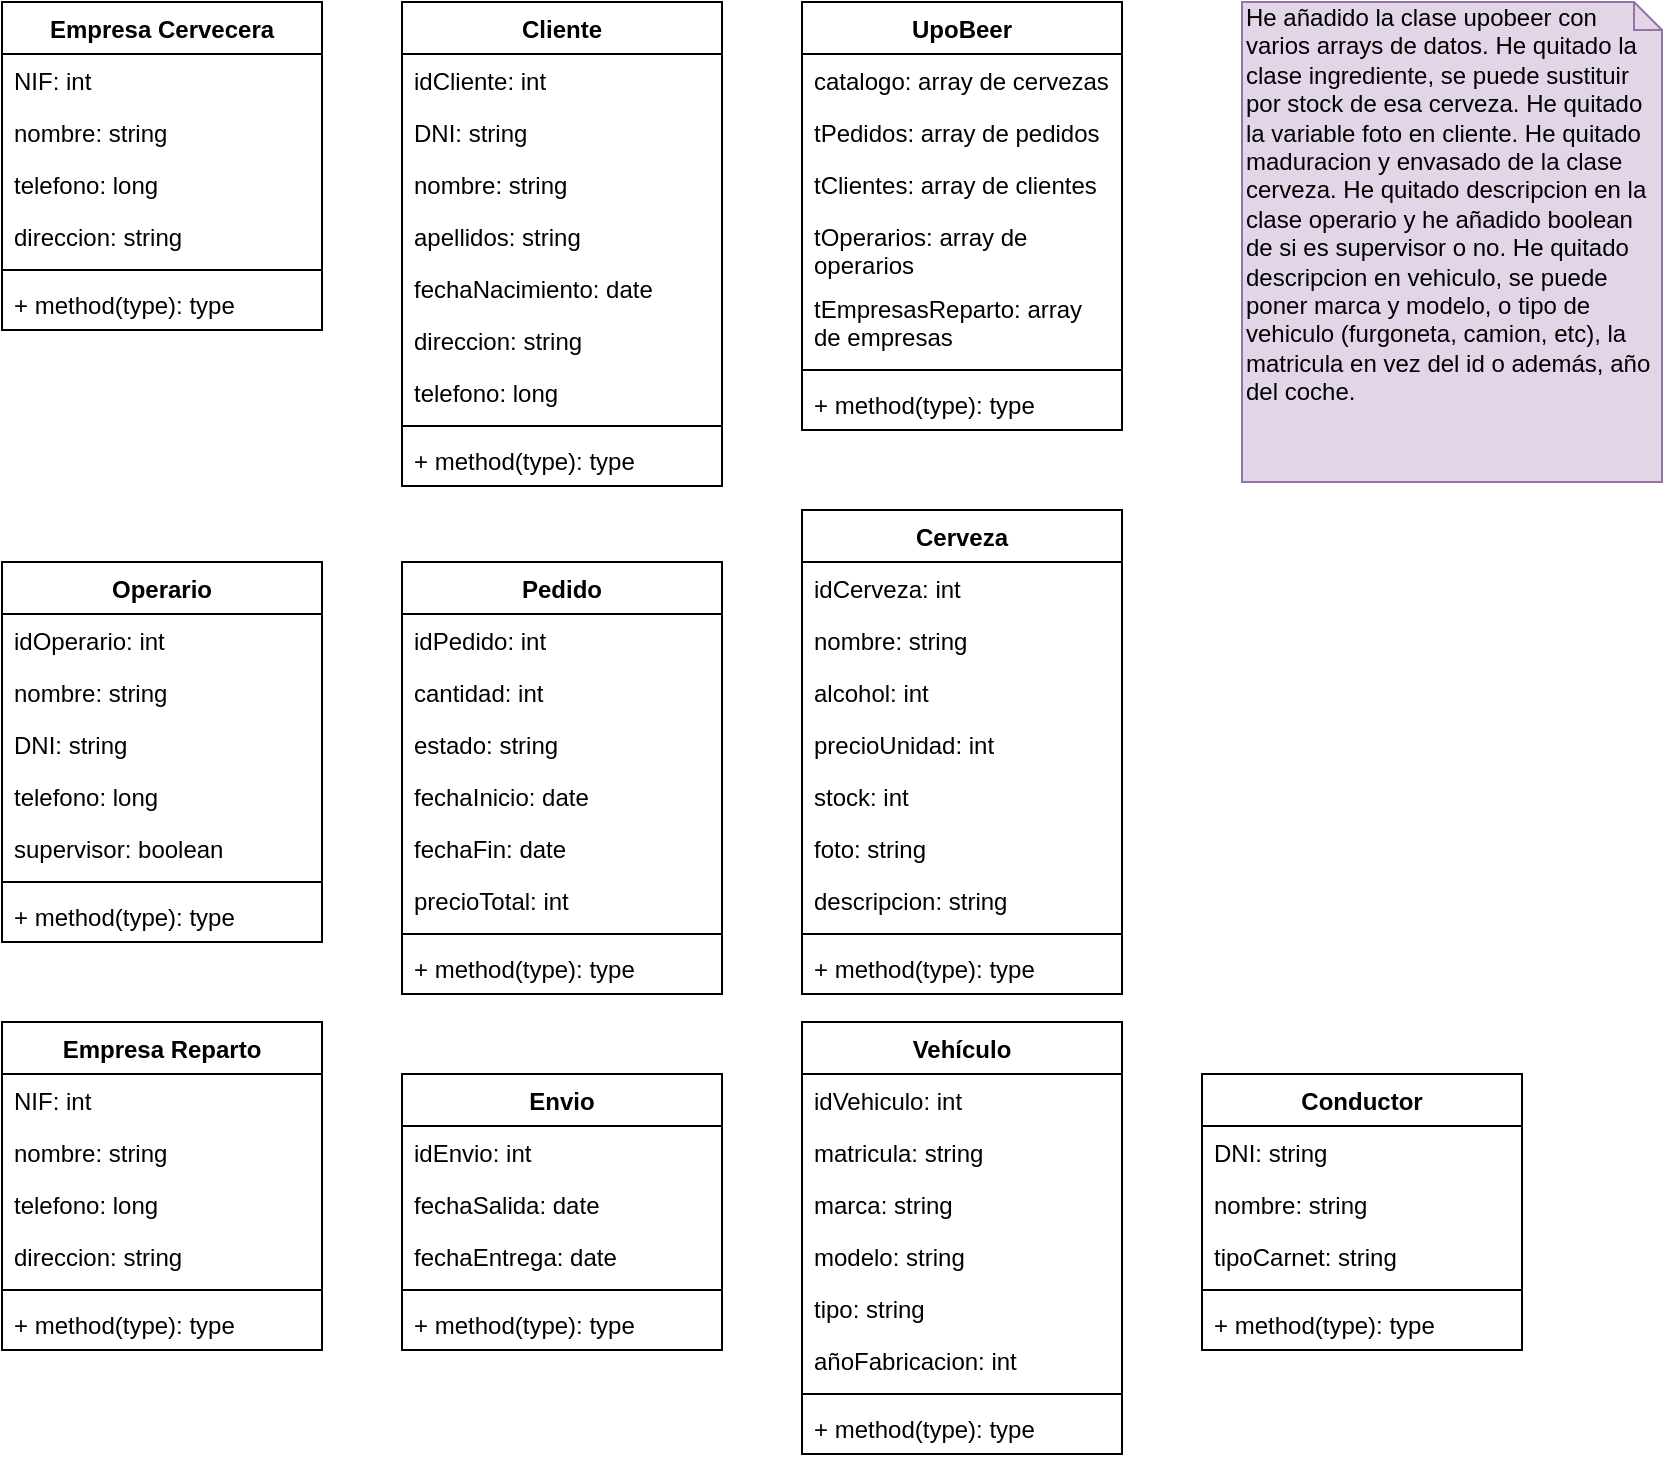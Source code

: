<mxfile version="12.4.2" type="github" pages="1">
  <diagram id="Zlw6RQEjlxsdaL2r8nvr" name="Page-1">
    <mxGraphModel dx="862" dy="447" grid="1" gridSize="10" guides="1" tooltips="1" connect="1" arrows="1" fold="1" page="1" pageScale="1" pageWidth="827" pageHeight="1169" math="0" shadow="0">
      <root>
        <mxCell id="0"/>
        <mxCell id="1" parent="0"/>
        <mxCell id="eSXySc0nS1I4m5UJ5GSd-1" value="Empresa Cervecera" style="swimlane;fontStyle=1;align=center;verticalAlign=top;childLayout=stackLayout;horizontal=1;startSize=26;horizontalStack=0;resizeParent=1;resizeParentMax=0;resizeLast=0;collapsible=1;marginBottom=0;" parent="1" vertex="1">
          <mxGeometry x="40" y="40" width="160" height="164" as="geometry"/>
        </mxCell>
        <mxCell id="eSXySc0nS1I4m5UJ5GSd-2" value="NIF: int" style="text;strokeColor=none;fillColor=none;align=left;verticalAlign=top;spacingLeft=4;spacingRight=4;overflow=hidden;rotatable=0;points=[[0,0.5],[1,0.5]];portConstraint=eastwest;" parent="eSXySc0nS1I4m5UJ5GSd-1" vertex="1">
          <mxGeometry y="26" width="160" height="26" as="geometry"/>
        </mxCell>
        <mxCell id="eSXySc0nS1I4m5UJ5GSd-5" value="nombre: string" style="text;strokeColor=none;fillColor=none;align=left;verticalAlign=top;spacingLeft=4;spacingRight=4;overflow=hidden;rotatable=0;points=[[0,0.5],[1,0.5]];portConstraint=eastwest;" parent="eSXySc0nS1I4m5UJ5GSd-1" vertex="1">
          <mxGeometry y="52" width="160" height="26" as="geometry"/>
        </mxCell>
        <mxCell id="eSXySc0nS1I4m5UJ5GSd-6" value="telefono: long" style="text;strokeColor=none;fillColor=none;align=left;verticalAlign=top;spacingLeft=4;spacingRight=4;overflow=hidden;rotatable=0;points=[[0,0.5],[1,0.5]];portConstraint=eastwest;" parent="eSXySc0nS1I4m5UJ5GSd-1" vertex="1">
          <mxGeometry y="78" width="160" height="26" as="geometry"/>
        </mxCell>
        <mxCell id="eSXySc0nS1I4m5UJ5GSd-7" value="direccion: string&#xa;" style="text;strokeColor=none;fillColor=none;align=left;verticalAlign=top;spacingLeft=4;spacingRight=4;overflow=hidden;rotatable=0;points=[[0,0.5],[1,0.5]];portConstraint=eastwest;" parent="eSXySc0nS1I4m5UJ5GSd-1" vertex="1">
          <mxGeometry y="104" width="160" height="26" as="geometry"/>
        </mxCell>
        <mxCell id="eSXySc0nS1I4m5UJ5GSd-3" value="" style="line;strokeWidth=1;fillColor=none;align=left;verticalAlign=middle;spacingTop=-1;spacingLeft=3;spacingRight=3;rotatable=0;labelPosition=right;points=[];portConstraint=eastwest;" parent="eSXySc0nS1I4m5UJ5GSd-1" vertex="1">
          <mxGeometry y="130" width="160" height="8" as="geometry"/>
        </mxCell>
        <mxCell id="eSXySc0nS1I4m5UJ5GSd-4" value="+ method(type): type" style="text;strokeColor=none;fillColor=none;align=left;verticalAlign=top;spacingLeft=4;spacingRight=4;overflow=hidden;rotatable=0;points=[[0,0.5],[1,0.5]];portConstraint=eastwest;" parent="eSXySc0nS1I4m5UJ5GSd-1" vertex="1">
          <mxGeometry y="138" width="160" height="26" as="geometry"/>
        </mxCell>
        <mxCell id="eSXySc0nS1I4m5UJ5GSd-8" value="Cliente" style="swimlane;fontStyle=1;align=center;verticalAlign=top;childLayout=stackLayout;horizontal=1;startSize=26;horizontalStack=0;resizeParent=1;resizeParentMax=0;resizeLast=0;collapsible=1;marginBottom=0;" parent="1" vertex="1">
          <mxGeometry x="240" y="40" width="160" height="242" as="geometry">
            <mxRectangle x="240" y="40" width="80" height="26" as="alternateBounds"/>
          </mxGeometry>
        </mxCell>
        <mxCell id="eSXySc0nS1I4m5UJ5GSd-9" value="idCliente: int" style="text;strokeColor=none;fillColor=none;align=left;verticalAlign=top;spacingLeft=4;spacingRight=4;overflow=hidden;rotatable=0;points=[[0,0.5],[1,0.5]];portConstraint=eastwest;" parent="eSXySc0nS1I4m5UJ5GSd-8" vertex="1">
          <mxGeometry y="26" width="160" height="26" as="geometry"/>
        </mxCell>
        <mxCell id="eSXySc0nS1I4m5UJ5GSd-19" value="DNI: string" style="text;strokeColor=none;fillColor=none;align=left;verticalAlign=top;spacingLeft=4;spacingRight=4;overflow=hidden;rotatable=0;points=[[0,0.5],[1,0.5]];portConstraint=eastwest;" parent="eSXySc0nS1I4m5UJ5GSd-8" vertex="1">
          <mxGeometry y="52" width="160" height="26" as="geometry"/>
        </mxCell>
        <mxCell id="eSXySc0nS1I4m5UJ5GSd-17" value="nombre: string" style="text;strokeColor=none;fillColor=none;align=left;verticalAlign=top;spacingLeft=4;spacingRight=4;overflow=hidden;rotatable=0;points=[[0,0.5],[1,0.5]];portConstraint=eastwest;" parent="eSXySc0nS1I4m5UJ5GSd-8" vertex="1">
          <mxGeometry y="78" width="160" height="26" as="geometry"/>
        </mxCell>
        <mxCell id="eSXySc0nS1I4m5UJ5GSd-18" value="apellidos: string" style="text;strokeColor=none;fillColor=none;align=left;verticalAlign=top;spacingLeft=4;spacingRight=4;overflow=hidden;rotatable=0;points=[[0,0.5],[1,0.5]];portConstraint=eastwest;" parent="eSXySc0nS1I4m5UJ5GSd-8" vertex="1">
          <mxGeometry y="104" width="160" height="26" as="geometry"/>
        </mxCell>
        <mxCell id="eSXySc0nS1I4m5UJ5GSd-20" value="fechaNacimiento: date" style="text;strokeColor=none;fillColor=none;align=left;verticalAlign=top;spacingLeft=4;spacingRight=4;overflow=hidden;rotatable=0;points=[[0,0.5],[1,0.5]];portConstraint=eastwest;" parent="eSXySc0nS1I4m5UJ5GSd-8" vertex="1">
          <mxGeometry y="130" width="160" height="26" as="geometry"/>
        </mxCell>
        <mxCell id="eSXySc0nS1I4m5UJ5GSd-21" value="direccion: string" style="text;strokeColor=none;fillColor=none;align=left;verticalAlign=top;spacingLeft=4;spacingRight=4;overflow=hidden;rotatable=0;points=[[0,0.5],[1,0.5]];portConstraint=eastwest;" parent="eSXySc0nS1I4m5UJ5GSd-8" vertex="1">
          <mxGeometry y="156" width="160" height="26" as="geometry"/>
        </mxCell>
        <mxCell id="eSXySc0nS1I4m5UJ5GSd-22" value="telefono: long" style="text;strokeColor=none;fillColor=none;align=left;verticalAlign=top;spacingLeft=4;spacingRight=4;overflow=hidden;rotatable=0;points=[[0,0.5],[1,0.5]];portConstraint=eastwest;" parent="eSXySc0nS1I4m5UJ5GSd-8" vertex="1">
          <mxGeometry y="182" width="160" height="26" as="geometry"/>
        </mxCell>
        <mxCell id="eSXySc0nS1I4m5UJ5GSd-10" value="" style="line;strokeWidth=1;fillColor=none;align=left;verticalAlign=middle;spacingTop=-1;spacingLeft=3;spacingRight=3;rotatable=0;labelPosition=right;points=[];portConstraint=eastwest;" parent="eSXySc0nS1I4m5UJ5GSd-8" vertex="1">
          <mxGeometry y="208" width="160" height="8" as="geometry"/>
        </mxCell>
        <mxCell id="eSXySc0nS1I4m5UJ5GSd-11" value="+ method(type): type" style="text;strokeColor=none;fillColor=none;align=left;verticalAlign=top;spacingLeft=4;spacingRight=4;overflow=hidden;rotatable=0;points=[[0,0.5],[1,0.5]];portConstraint=eastwest;" parent="eSXySc0nS1I4m5UJ5GSd-8" vertex="1">
          <mxGeometry y="216" width="160" height="26" as="geometry"/>
        </mxCell>
        <mxCell id="eSXySc0nS1I4m5UJ5GSd-23" value="Pedido" style="swimlane;fontStyle=1;align=center;verticalAlign=top;childLayout=stackLayout;horizontal=1;startSize=26;horizontalStack=0;resizeParent=1;resizeParentMax=0;resizeLast=0;collapsible=1;marginBottom=0;" parent="1" vertex="1">
          <mxGeometry x="240" y="320" width="160" height="216" as="geometry"/>
        </mxCell>
        <mxCell id="eSXySc0nS1I4m5UJ5GSd-24" value="idPedido: int" style="text;strokeColor=none;fillColor=none;align=left;verticalAlign=top;spacingLeft=4;spacingRight=4;overflow=hidden;rotatable=0;points=[[0,0.5],[1,0.5]];portConstraint=eastwest;" parent="eSXySc0nS1I4m5UJ5GSd-23" vertex="1">
          <mxGeometry y="26" width="160" height="26" as="geometry"/>
        </mxCell>
        <mxCell id="eSXySc0nS1I4m5UJ5GSd-27" value="cantidad: int" style="text;strokeColor=none;fillColor=none;align=left;verticalAlign=top;spacingLeft=4;spacingRight=4;overflow=hidden;rotatable=0;points=[[0,0.5],[1,0.5]];portConstraint=eastwest;" parent="eSXySc0nS1I4m5UJ5GSd-23" vertex="1">
          <mxGeometry y="52" width="160" height="26" as="geometry"/>
        </mxCell>
        <mxCell id="eSXySc0nS1I4m5UJ5GSd-28" value="estado: string" style="text;strokeColor=none;fillColor=none;align=left;verticalAlign=top;spacingLeft=4;spacingRight=4;overflow=hidden;rotatable=0;points=[[0,0.5],[1,0.5]];portConstraint=eastwest;" parent="eSXySc0nS1I4m5UJ5GSd-23" vertex="1">
          <mxGeometry y="78" width="160" height="26" as="geometry"/>
        </mxCell>
        <mxCell id="eSXySc0nS1I4m5UJ5GSd-29" value="fechaInicio: date" style="text;strokeColor=none;fillColor=none;align=left;verticalAlign=top;spacingLeft=4;spacingRight=4;overflow=hidden;rotatable=0;points=[[0,0.5],[1,0.5]];portConstraint=eastwest;" parent="eSXySc0nS1I4m5UJ5GSd-23" vertex="1">
          <mxGeometry y="104" width="160" height="26" as="geometry"/>
        </mxCell>
        <mxCell id="eSXySc0nS1I4m5UJ5GSd-30" value="fechaFin: date" style="text;strokeColor=none;fillColor=none;align=left;verticalAlign=top;spacingLeft=4;spacingRight=4;overflow=hidden;rotatable=0;points=[[0,0.5],[1,0.5]];portConstraint=eastwest;" parent="eSXySc0nS1I4m5UJ5GSd-23" vertex="1">
          <mxGeometry y="130" width="160" height="26" as="geometry"/>
        </mxCell>
        <mxCell id="eSXySc0nS1I4m5UJ5GSd-31" value="precioTotal: int" style="text;strokeColor=none;fillColor=none;align=left;verticalAlign=top;spacingLeft=4;spacingRight=4;overflow=hidden;rotatable=0;points=[[0,0.5],[1,0.5]];portConstraint=eastwest;" parent="eSXySc0nS1I4m5UJ5GSd-23" vertex="1">
          <mxGeometry y="156" width="160" height="26" as="geometry"/>
        </mxCell>
        <mxCell id="eSXySc0nS1I4m5UJ5GSd-25" value="" style="line;strokeWidth=1;fillColor=none;align=left;verticalAlign=middle;spacingTop=-1;spacingLeft=3;spacingRight=3;rotatable=0;labelPosition=right;points=[];portConstraint=eastwest;" parent="eSXySc0nS1I4m5UJ5GSd-23" vertex="1">
          <mxGeometry y="182" width="160" height="8" as="geometry"/>
        </mxCell>
        <mxCell id="eSXySc0nS1I4m5UJ5GSd-26" value="+ method(type): type" style="text;strokeColor=none;fillColor=none;align=left;verticalAlign=top;spacingLeft=4;spacingRight=4;overflow=hidden;rotatable=0;points=[[0,0.5],[1,0.5]];portConstraint=eastwest;" parent="eSXySc0nS1I4m5UJ5GSd-23" vertex="1">
          <mxGeometry y="190" width="160" height="26" as="geometry"/>
        </mxCell>
        <mxCell id="eSXySc0nS1I4m5UJ5GSd-32" value="UpoBeer" style="swimlane;fontStyle=1;align=center;verticalAlign=top;childLayout=stackLayout;horizontal=1;startSize=26;horizontalStack=0;resizeParent=1;resizeParentMax=0;resizeLast=0;collapsible=1;marginBottom=0;" parent="1" vertex="1">
          <mxGeometry x="440" y="40" width="160" height="214" as="geometry">
            <mxRectangle x="440" y="40" width="90" height="26" as="alternateBounds"/>
          </mxGeometry>
        </mxCell>
        <mxCell id="eSXySc0nS1I4m5UJ5GSd-33" value="catalogo: array de cervezas" style="text;strokeColor=none;fillColor=none;align=left;verticalAlign=top;spacingLeft=4;spacingRight=4;overflow=hidden;rotatable=0;points=[[0,0.5],[1,0.5]];portConstraint=eastwest;" parent="eSXySc0nS1I4m5UJ5GSd-32" vertex="1">
          <mxGeometry y="26" width="160" height="26" as="geometry"/>
        </mxCell>
        <mxCell id="eSXySc0nS1I4m5UJ5GSd-36" value="tPedidos: array de pedidos" style="text;strokeColor=none;fillColor=none;align=left;verticalAlign=top;spacingLeft=4;spacingRight=4;overflow=hidden;rotatable=0;points=[[0,0.5],[1,0.5]];portConstraint=eastwest;" parent="eSXySc0nS1I4m5UJ5GSd-32" vertex="1">
          <mxGeometry y="52" width="160" height="26" as="geometry"/>
        </mxCell>
        <mxCell id="eSXySc0nS1I4m5UJ5GSd-37" value="tClientes: array de clientes" style="text;strokeColor=none;fillColor=none;align=left;verticalAlign=top;spacingLeft=4;spacingRight=4;overflow=hidden;rotatable=0;points=[[0,0.5],[1,0.5]];portConstraint=eastwest;" parent="eSXySc0nS1I4m5UJ5GSd-32" vertex="1">
          <mxGeometry y="78" width="160" height="26" as="geometry"/>
        </mxCell>
        <mxCell id="eSXySc0nS1I4m5UJ5GSd-38" value="tOperarios: array de&#xa;operarios" style="text;strokeColor=none;fillColor=none;align=left;verticalAlign=top;spacingLeft=4;spacingRight=4;overflow=hidden;rotatable=0;points=[[0,0.5],[1,0.5]];portConstraint=eastwest;" parent="eSXySc0nS1I4m5UJ5GSd-32" vertex="1">
          <mxGeometry y="104" width="160" height="36" as="geometry"/>
        </mxCell>
        <mxCell id="9fYLLG3nbcqlpsCX_nVO-1" value="tEmpresasReparto: array&#xa;de empresas" style="text;strokeColor=none;fillColor=none;align=left;verticalAlign=top;spacingLeft=4;spacingRight=4;overflow=hidden;rotatable=0;points=[[0,0.5],[1,0.5]];portConstraint=eastwest;" vertex="1" parent="eSXySc0nS1I4m5UJ5GSd-32">
          <mxGeometry y="140" width="160" height="40" as="geometry"/>
        </mxCell>
        <mxCell id="eSXySc0nS1I4m5UJ5GSd-34" value="" style="line;strokeWidth=1;fillColor=none;align=left;verticalAlign=middle;spacingTop=-1;spacingLeft=3;spacingRight=3;rotatable=0;labelPosition=right;points=[];portConstraint=eastwest;" parent="eSXySc0nS1I4m5UJ5GSd-32" vertex="1">
          <mxGeometry y="180" width="160" height="8" as="geometry"/>
        </mxCell>
        <mxCell id="eSXySc0nS1I4m5UJ5GSd-35" value="+ method(type): type" style="text;strokeColor=none;fillColor=none;align=left;verticalAlign=top;spacingLeft=4;spacingRight=4;overflow=hidden;rotatable=0;points=[[0,0.5],[1,0.5]];portConstraint=eastwest;" parent="eSXySc0nS1I4m5UJ5GSd-32" vertex="1">
          <mxGeometry y="188" width="160" height="26" as="geometry"/>
        </mxCell>
        <mxCell id="eSXySc0nS1I4m5UJ5GSd-39" value="Cerveza" style="swimlane;fontStyle=1;align=center;verticalAlign=top;childLayout=stackLayout;horizontal=1;startSize=26;horizontalStack=0;resizeParent=1;resizeParentMax=0;resizeLast=0;collapsible=1;marginBottom=0;" parent="1" vertex="1">
          <mxGeometry x="440" y="294" width="160" height="242" as="geometry"/>
        </mxCell>
        <mxCell id="eSXySc0nS1I4m5UJ5GSd-40" value="idCerveza: int" style="text;strokeColor=none;fillColor=none;align=left;verticalAlign=top;spacingLeft=4;spacingRight=4;overflow=hidden;rotatable=0;points=[[0,0.5],[1,0.5]];portConstraint=eastwest;" parent="eSXySc0nS1I4m5UJ5GSd-39" vertex="1">
          <mxGeometry y="26" width="160" height="26" as="geometry"/>
        </mxCell>
        <mxCell id="eSXySc0nS1I4m5UJ5GSd-43" value="nombre: string" style="text;strokeColor=none;fillColor=none;align=left;verticalAlign=top;spacingLeft=4;spacingRight=4;overflow=hidden;rotatable=0;points=[[0,0.5],[1,0.5]];portConstraint=eastwest;" parent="eSXySc0nS1I4m5UJ5GSd-39" vertex="1">
          <mxGeometry y="52" width="160" height="26" as="geometry"/>
        </mxCell>
        <mxCell id="eSXySc0nS1I4m5UJ5GSd-45" value="alcohol: int" style="text;strokeColor=none;fillColor=none;align=left;verticalAlign=top;spacingLeft=4;spacingRight=4;overflow=hidden;rotatable=0;points=[[0,0.5],[1,0.5]];portConstraint=eastwest;" parent="eSXySc0nS1I4m5UJ5GSd-39" vertex="1">
          <mxGeometry y="78" width="160" height="26" as="geometry"/>
        </mxCell>
        <mxCell id="eSXySc0nS1I4m5UJ5GSd-57" value="precioUnidad: int" style="text;strokeColor=none;fillColor=none;align=left;verticalAlign=top;spacingLeft=4;spacingRight=4;overflow=hidden;rotatable=0;points=[[0,0.5],[1,0.5]];portConstraint=eastwest;" parent="eSXySc0nS1I4m5UJ5GSd-39" vertex="1">
          <mxGeometry y="104" width="160" height="26" as="geometry"/>
        </mxCell>
        <mxCell id="eSXySc0nS1I4m5UJ5GSd-59" value="stock: int" style="text;strokeColor=none;fillColor=none;align=left;verticalAlign=top;spacingLeft=4;spacingRight=4;overflow=hidden;rotatable=0;points=[[0,0.5],[1,0.5]];portConstraint=eastwest;" parent="eSXySc0nS1I4m5UJ5GSd-39" vertex="1">
          <mxGeometry y="130" width="160" height="26" as="geometry"/>
        </mxCell>
        <mxCell id="eSXySc0nS1I4m5UJ5GSd-56" value="foto: string" style="text;strokeColor=none;fillColor=none;align=left;verticalAlign=top;spacingLeft=4;spacingRight=4;overflow=hidden;rotatable=0;points=[[0,0.5],[1,0.5]];portConstraint=eastwest;" parent="eSXySc0nS1I4m5UJ5GSd-39" vertex="1">
          <mxGeometry y="156" width="160" height="26" as="geometry"/>
        </mxCell>
        <mxCell id="eSXySc0nS1I4m5UJ5GSd-58" value="descripcion: string" style="text;strokeColor=none;fillColor=none;align=left;verticalAlign=top;spacingLeft=4;spacingRight=4;overflow=hidden;rotatable=0;points=[[0,0.5],[1,0.5]];portConstraint=eastwest;" parent="eSXySc0nS1I4m5UJ5GSd-39" vertex="1">
          <mxGeometry y="182" width="160" height="26" as="geometry"/>
        </mxCell>
        <mxCell id="eSXySc0nS1I4m5UJ5GSd-41" value="" style="line;strokeWidth=1;fillColor=none;align=left;verticalAlign=middle;spacingTop=-1;spacingLeft=3;spacingRight=3;rotatable=0;labelPosition=right;points=[];portConstraint=eastwest;" parent="eSXySc0nS1I4m5UJ5GSd-39" vertex="1">
          <mxGeometry y="208" width="160" height="8" as="geometry"/>
        </mxCell>
        <mxCell id="eSXySc0nS1I4m5UJ5GSd-42" value="+ method(type): type" style="text;strokeColor=none;fillColor=none;align=left;verticalAlign=top;spacingLeft=4;spacingRight=4;overflow=hidden;rotatable=0;points=[[0,0.5],[1,0.5]];portConstraint=eastwest;" parent="eSXySc0nS1I4m5UJ5GSd-39" vertex="1">
          <mxGeometry y="216" width="160" height="26" as="geometry"/>
        </mxCell>
        <mxCell id="eSXySc0nS1I4m5UJ5GSd-46" value="He añadido la clase upobeer con varios arrays de datos. He quitado la clase ingrediente, se puede sustituir por stock de esa cerveza. He quitado la variable foto en cliente. He quitado maduracion y envasado de la clase cerveza. He quitado descripcion en la clase operario y he añadido boolean de si es supervisor o no. He quitado descripcion en vehiculo, se puede poner marca y modelo, o tipo de vehiculo (furgoneta, camion, etc), la matricula en vez del id o además, año del coche." style="shape=note;whiteSpace=wrap;html=1;size=14;verticalAlign=top;align=left;spacingTop=-6;fillColor=#e1d5e7;strokeColor=#9673a6;" parent="1" vertex="1">
          <mxGeometry x="660" y="40" width="210" height="240" as="geometry"/>
        </mxCell>
        <mxCell id="eSXySc0nS1I4m5UJ5GSd-48" value="Operario" style="swimlane;fontStyle=1;align=center;verticalAlign=top;childLayout=stackLayout;horizontal=1;startSize=26;horizontalStack=0;resizeParent=1;resizeParentMax=0;resizeLast=0;collapsible=1;marginBottom=0;" parent="1" vertex="1">
          <mxGeometry x="40" y="320" width="160" height="190" as="geometry"/>
        </mxCell>
        <mxCell id="eSXySc0nS1I4m5UJ5GSd-49" value="idOperario: int" style="text;strokeColor=none;fillColor=none;align=left;verticalAlign=top;spacingLeft=4;spacingRight=4;overflow=hidden;rotatable=0;points=[[0,0.5],[1,0.5]];portConstraint=eastwest;" parent="eSXySc0nS1I4m5UJ5GSd-48" vertex="1">
          <mxGeometry y="26" width="160" height="26" as="geometry"/>
        </mxCell>
        <mxCell id="eSXySc0nS1I4m5UJ5GSd-52" value="nombre: string" style="text;strokeColor=none;fillColor=none;align=left;verticalAlign=top;spacingLeft=4;spacingRight=4;overflow=hidden;rotatable=0;points=[[0,0.5],[1,0.5]];portConstraint=eastwest;" parent="eSXySc0nS1I4m5UJ5GSd-48" vertex="1">
          <mxGeometry y="52" width="160" height="26" as="geometry"/>
        </mxCell>
        <mxCell id="eSXySc0nS1I4m5UJ5GSd-53" value="DNI: string" style="text;strokeColor=none;fillColor=none;align=left;verticalAlign=top;spacingLeft=4;spacingRight=4;overflow=hidden;rotatable=0;points=[[0,0.5],[1,0.5]];portConstraint=eastwest;" parent="eSXySc0nS1I4m5UJ5GSd-48" vertex="1">
          <mxGeometry y="78" width="160" height="26" as="geometry"/>
        </mxCell>
        <mxCell id="eSXySc0nS1I4m5UJ5GSd-55" value="telefono: long" style="text;strokeColor=none;fillColor=none;align=left;verticalAlign=top;spacingLeft=4;spacingRight=4;overflow=hidden;rotatable=0;points=[[0,0.5],[1,0.5]];portConstraint=eastwest;" parent="eSXySc0nS1I4m5UJ5GSd-48" vertex="1">
          <mxGeometry y="104" width="160" height="26" as="geometry"/>
        </mxCell>
        <mxCell id="eSXySc0nS1I4m5UJ5GSd-54" value="supervisor: boolean" style="text;strokeColor=none;fillColor=none;align=left;verticalAlign=top;spacingLeft=4;spacingRight=4;overflow=hidden;rotatable=0;points=[[0,0.5],[1,0.5]];portConstraint=eastwest;" parent="eSXySc0nS1I4m5UJ5GSd-48" vertex="1">
          <mxGeometry y="130" width="160" height="26" as="geometry"/>
        </mxCell>
        <mxCell id="eSXySc0nS1I4m5UJ5GSd-50" value="" style="line;strokeWidth=1;fillColor=none;align=left;verticalAlign=middle;spacingTop=-1;spacingLeft=3;spacingRight=3;rotatable=0;labelPosition=right;points=[];portConstraint=eastwest;" parent="eSXySc0nS1I4m5UJ5GSd-48" vertex="1">
          <mxGeometry y="156" width="160" height="8" as="geometry"/>
        </mxCell>
        <mxCell id="eSXySc0nS1I4m5UJ5GSd-51" value="+ method(type): type" style="text;strokeColor=none;fillColor=none;align=left;verticalAlign=top;spacingLeft=4;spacingRight=4;overflow=hidden;rotatable=0;points=[[0,0.5],[1,0.5]];portConstraint=eastwest;" parent="eSXySc0nS1I4m5UJ5GSd-48" vertex="1">
          <mxGeometry y="164" width="160" height="26" as="geometry"/>
        </mxCell>
        <mxCell id="eSXySc0nS1I4m5UJ5GSd-60" value="Envio" style="swimlane;fontStyle=1;align=center;verticalAlign=top;childLayout=stackLayout;horizontal=1;startSize=26;horizontalStack=0;resizeParent=1;resizeParentMax=0;resizeLast=0;collapsible=1;marginBottom=0;" parent="1" vertex="1">
          <mxGeometry x="240" y="576" width="160" height="138" as="geometry"/>
        </mxCell>
        <mxCell id="eSXySc0nS1I4m5UJ5GSd-61" value="idEnvio: int" style="text;strokeColor=none;fillColor=none;align=left;verticalAlign=top;spacingLeft=4;spacingRight=4;overflow=hidden;rotatable=0;points=[[0,0.5],[1,0.5]];portConstraint=eastwest;" parent="eSXySc0nS1I4m5UJ5GSd-60" vertex="1">
          <mxGeometry y="26" width="160" height="26" as="geometry"/>
        </mxCell>
        <mxCell id="eSXySc0nS1I4m5UJ5GSd-64" value="fechaSalida: date" style="text;strokeColor=none;fillColor=none;align=left;verticalAlign=top;spacingLeft=4;spacingRight=4;overflow=hidden;rotatable=0;points=[[0,0.5],[1,0.5]];portConstraint=eastwest;" parent="eSXySc0nS1I4m5UJ5GSd-60" vertex="1">
          <mxGeometry y="52" width="160" height="26" as="geometry"/>
        </mxCell>
        <mxCell id="eSXySc0nS1I4m5UJ5GSd-65" value="fechaEntrega: date" style="text;strokeColor=none;fillColor=none;align=left;verticalAlign=top;spacingLeft=4;spacingRight=4;overflow=hidden;rotatable=0;points=[[0,0.5],[1,0.5]];portConstraint=eastwest;" parent="eSXySc0nS1I4m5UJ5GSd-60" vertex="1">
          <mxGeometry y="78" width="160" height="26" as="geometry"/>
        </mxCell>
        <mxCell id="eSXySc0nS1I4m5UJ5GSd-62" value="" style="line;strokeWidth=1;fillColor=none;align=left;verticalAlign=middle;spacingTop=-1;spacingLeft=3;spacingRight=3;rotatable=0;labelPosition=right;points=[];portConstraint=eastwest;" parent="eSXySc0nS1I4m5UJ5GSd-60" vertex="1">
          <mxGeometry y="104" width="160" height="8" as="geometry"/>
        </mxCell>
        <mxCell id="eSXySc0nS1I4m5UJ5GSd-63" value="+ method(type): type" style="text;strokeColor=none;fillColor=none;align=left;verticalAlign=top;spacingLeft=4;spacingRight=4;overflow=hidden;rotatable=0;points=[[0,0.5],[1,0.5]];portConstraint=eastwest;" parent="eSXySc0nS1I4m5UJ5GSd-60" vertex="1">
          <mxGeometry y="112" width="160" height="26" as="geometry"/>
        </mxCell>
        <mxCell id="eSXySc0nS1I4m5UJ5GSd-66" value="Empresa Reparto" style="swimlane;fontStyle=1;align=center;verticalAlign=top;childLayout=stackLayout;horizontal=1;startSize=26;horizontalStack=0;resizeParent=1;resizeParentMax=0;resizeLast=0;collapsible=1;marginBottom=0;" parent="1" vertex="1">
          <mxGeometry x="40" y="550" width="160" height="164" as="geometry"/>
        </mxCell>
        <mxCell id="eSXySc0nS1I4m5UJ5GSd-67" value="NIF: int" style="text;strokeColor=none;fillColor=none;align=left;verticalAlign=top;spacingLeft=4;spacingRight=4;overflow=hidden;rotatable=0;points=[[0,0.5],[1,0.5]];portConstraint=eastwest;" parent="eSXySc0nS1I4m5UJ5GSd-66" vertex="1">
          <mxGeometry y="26" width="160" height="26" as="geometry"/>
        </mxCell>
        <mxCell id="eSXySc0nS1I4m5UJ5GSd-70" value="nombre: string" style="text;strokeColor=none;fillColor=none;align=left;verticalAlign=top;spacingLeft=4;spacingRight=4;overflow=hidden;rotatable=0;points=[[0,0.5],[1,0.5]];portConstraint=eastwest;" parent="eSXySc0nS1I4m5UJ5GSd-66" vertex="1">
          <mxGeometry y="52" width="160" height="26" as="geometry"/>
        </mxCell>
        <mxCell id="eSXySc0nS1I4m5UJ5GSd-71" value="telefono: long" style="text;strokeColor=none;fillColor=none;align=left;verticalAlign=top;spacingLeft=4;spacingRight=4;overflow=hidden;rotatable=0;points=[[0,0.5],[1,0.5]];portConstraint=eastwest;" parent="eSXySc0nS1I4m5UJ5GSd-66" vertex="1">
          <mxGeometry y="78" width="160" height="26" as="geometry"/>
        </mxCell>
        <mxCell id="eSXySc0nS1I4m5UJ5GSd-72" value="direccion: string" style="text;strokeColor=none;fillColor=none;align=left;verticalAlign=top;spacingLeft=4;spacingRight=4;overflow=hidden;rotatable=0;points=[[0,0.5],[1,0.5]];portConstraint=eastwest;" parent="eSXySc0nS1I4m5UJ5GSd-66" vertex="1">
          <mxGeometry y="104" width="160" height="26" as="geometry"/>
        </mxCell>
        <mxCell id="eSXySc0nS1I4m5UJ5GSd-68" value="" style="line;strokeWidth=1;fillColor=none;align=left;verticalAlign=middle;spacingTop=-1;spacingLeft=3;spacingRight=3;rotatable=0;labelPosition=right;points=[];portConstraint=eastwest;" parent="eSXySc0nS1I4m5UJ5GSd-66" vertex="1">
          <mxGeometry y="130" width="160" height="8" as="geometry"/>
        </mxCell>
        <mxCell id="eSXySc0nS1I4m5UJ5GSd-69" value="+ method(type): type" style="text;strokeColor=none;fillColor=none;align=left;verticalAlign=top;spacingLeft=4;spacingRight=4;overflow=hidden;rotatable=0;points=[[0,0.5],[1,0.5]];portConstraint=eastwest;" parent="eSXySc0nS1I4m5UJ5GSd-66" vertex="1">
          <mxGeometry y="138" width="160" height="26" as="geometry"/>
        </mxCell>
        <mxCell id="eSXySc0nS1I4m5UJ5GSd-73" value="Vehículo" style="swimlane;fontStyle=1;align=center;verticalAlign=top;childLayout=stackLayout;horizontal=1;startSize=26;horizontalStack=0;resizeParent=1;resizeParentMax=0;resizeLast=0;collapsible=1;marginBottom=0;" parent="1" vertex="1">
          <mxGeometry x="440" y="550" width="160" height="216" as="geometry"/>
        </mxCell>
        <mxCell id="eSXySc0nS1I4m5UJ5GSd-74" value="idVehiculo: int" style="text;strokeColor=none;fillColor=none;align=left;verticalAlign=top;spacingLeft=4;spacingRight=4;overflow=hidden;rotatable=0;points=[[0,0.5],[1,0.5]];portConstraint=eastwest;" parent="eSXySc0nS1I4m5UJ5GSd-73" vertex="1">
          <mxGeometry y="26" width="160" height="26" as="geometry"/>
        </mxCell>
        <mxCell id="eSXySc0nS1I4m5UJ5GSd-81" value="matricula: string" style="text;strokeColor=none;fillColor=none;align=left;verticalAlign=top;spacingLeft=4;spacingRight=4;overflow=hidden;rotatable=0;points=[[0,0.5],[1,0.5]];portConstraint=eastwest;" parent="eSXySc0nS1I4m5UJ5GSd-73" vertex="1">
          <mxGeometry y="52" width="160" height="26" as="geometry"/>
        </mxCell>
        <mxCell id="eSXySc0nS1I4m5UJ5GSd-77" value="marca: string" style="text;strokeColor=none;fillColor=none;align=left;verticalAlign=top;spacingLeft=4;spacingRight=4;overflow=hidden;rotatable=0;points=[[0,0.5],[1,0.5]];portConstraint=eastwest;" parent="eSXySc0nS1I4m5UJ5GSd-73" vertex="1">
          <mxGeometry y="78" width="160" height="26" as="geometry"/>
        </mxCell>
        <mxCell id="eSXySc0nS1I4m5UJ5GSd-78" value="modelo: string" style="text;strokeColor=none;fillColor=none;align=left;verticalAlign=top;spacingLeft=4;spacingRight=4;overflow=hidden;rotatable=0;points=[[0,0.5],[1,0.5]];portConstraint=eastwest;" parent="eSXySc0nS1I4m5UJ5GSd-73" vertex="1">
          <mxGeometry y="104" width="160" height="26" as="geometry"/>
        </mxCell>
        <mxCell id="eSXySc0nS1I4m5UJ5GSd-79" value="tipo: string" style="text;strokeColor=none;fillColor=none;align=left;verticalAlign=top;spacingLeft=4;spacingRight=4;overflow=hidden;rotatable=0;points=[[0,0.5],[1,0.5]];portConstraint=eastwest;" parent="eSXySc0nS1I4m5UJ5GSd-73" vertex="1">
          <mxGeometry y="130" width="160" height="26" as="geometry"/>
        </mxCell>
        <mxCell id="eSXySc0nS1I4m5UJ5GSd-80" value="añoFabricacion: int" style="text;strokeColor=none;fillColor=none;align=left;verticalAlign=top;spacingLeft=4;spacingRight=4;overflow=hidden;rotatable=0;points=[[0,0.5],[1,0.5]];portConstraint=eastwest;" parent="eSXySc0nS1I4m5UJ5GSd-73" vertex="1">
          <mxGeometry y="156" width="160" height="26" as="geometry"/>
        </mxCell>
        <mxCell id="eSXySc0nS1I4m5UJ5GSd-75" value="" style="line;strokeWidth=1;fillColor=none;align=left;verticalAlign=middle;spacingTop=-1;spacingLeft=3;spacingRight=3;rotatable=0;labelPosition=right;points=[];portConstraint=eastwest;" parent="eSXySc0nS1I4m5UJ5GSd-73" vertex="1">
          <mxGeometry y="182" width="160" height="8" as="geometry"/>
        </mxCell>
        <mxCell id="eSXySc0nS1I4m5UJ5GSd-76" value="+ method(type): type" style="text;strokeColor=none;fillColor=none;align=left;verticalAlign=top;spacingLeft=4;spacingRight=4;overflow=hidden;rotatable=0;points=[[0,0.5],[1,0.5]];portConstraint=eastwest;" parent="eSXySc0nS1I4m5UJ5GSd-73" vertex="1">
          <mxGeometry y="190" width="160" height="26" as="geometry"/>
        </mxCell>
        <mxCell id="eSXySc0nS1I4m5UJ5GSd-82" value="Conductor" style="swimlane;fontStyle=1;align=center;verticalAlign=top;childLayout=stackLayout;horizontal=1;startSize=26;horizontalStack=0;resizeParent=1;resizeParentMax=0;resizeLast=0;collapsible=1;marginBottom=0;" parent="1" vertex="1">
          <mxGeometry x="640" y="576" width="160" height="138" as="geometry"/>
        </mxCell>
        <mxCell id="eSXySc0nS1I4m5UJ5GSd-83" value="DNI: string" style="text;strokeColor=none;fillColor=none;align=left;verticalAlign=top;spacingLeft=4;spacingRight=4;overflow=hidden;rotatable=0;points=[[0,0.5],[1,0.5]];portConstraint=eastwest;" parent="eSXySc0nS1I4m5UJ5GSd-82" vertex="1">
          <mxGeometry y="26" width="160" height="26" as="geometry"/>
        </mxCell>
        <mxCell id="eSXySc0nS1I4m5UJ5GSd-86" value="nombre: string" style="text;strokeColor=none;fillColor=none;align=left;verticalAlign=top;spacingLeft=4;spacingRight=4;overflow=hidden;rotatable=0;points=[[0,0.5],[1,0.5]];portConstraint=eastwest;" parent="eSXySc0nS1I4m5UJ5GSd-82" vertex="1">
          <mxGeometry y="52" width="160" height="26" as="geometry"/>
        </mxCell>
        <mxCell id="eSXySc0nS1I4m5UJ5GSd-87" value="tipoCarnet: string" style="text;strokeColor=none;fillColor=none;align=left;verticalAlign=top;spacingLeft=4;spacingRight=4;overflow=hidden;rotatable=0;points=[[0,0.5],[1,0.5]];portConstraint=eastwest;" parent="eSXySc0nS1I4m5UJ5GSd-82" vertex="1">
          <mxGeometry y="78" width="160" height="26" as="geometry"/>
        </mxCell>
        <mxCell id="eSXySc0nS1I4m5UJ5GSd-84" value="" style="line;strokeWidth=1;fillColor=none;align=left;verticalAlign=middle;spacingTop=-1;spacingLeft=3;spacingRight=3;rotatable=0;labelPosition=right;points=[];portConstraint=eastwest;" parent="eSXySc0nS1I4m5UJ5GSd-82" vertex="1">
          <mxGeometry y="104" width="160" height="8" as="geometry"/>
        </mxCell>
        <mxCell id="eSXySc0nS1I4m5UJ5GSd-85" value="+ method(type): type" style="text;strokeColor=none;fillColor=none;align=left;verticalAlign=top;spacingLeft=4;spacingRight=4;overflow=hidden;rotatable=0;points=[[0,0.5],[1,0.5]];portConstraint=eastwest;" parent="eSXySc0nS1I4m5UJ5GSd-82" vertex="1">
          <mxGeometry y="112" width="160" height="26" as="geometry"/>
        </mxCell>
      </root>
    </mxGraphModel>
  </diagram>
</mxfile>
